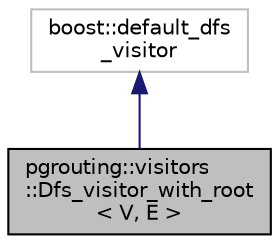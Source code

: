 digraph "pgrouting::visitors::Dfs_visitor_with_root&lt; V, E &gt;"
{
 // LATEX_PDF_SIZE
  edge [fontname="Helvetica",fontsize="10",labelfontname="Helvetica",labelfontsize="10"];
  node [fontname="Helvetica",fontsize="10",shape=record];
  Node1 [label="pgrouting::visitors\l::Dfs_visitor_with_root\l\< V, E \>",height=0.2,width=0.4,color="black", fillcolor="grey75", style="filled", fontcolor="black",tooltip=" "];
  Node2 -> Node1 [dir="back",color="midnightblue",fontsize="10",style="solid",fontname="Helvetica"];
  Node2 [label="boost::default_dfs\l_visitor",height=0.2,width=0.4,color="grey75", fillcolor="white", style="filled",tooltip=" "];
}
